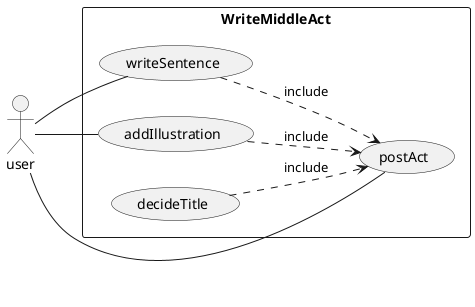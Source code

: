 @startuml MakeMiddleAct

left to right direction

actor user

rectangle WriteMiddleAct {
    user -- (writeSentence)
    user -- (addIllustration)    
    user -- (postAct)
    (decideTitle) ..> (postAct) : include
    (writeSentence) ..> (postAct) : include
    (addIllustration) ..> (postAct) : include
}

@enduml